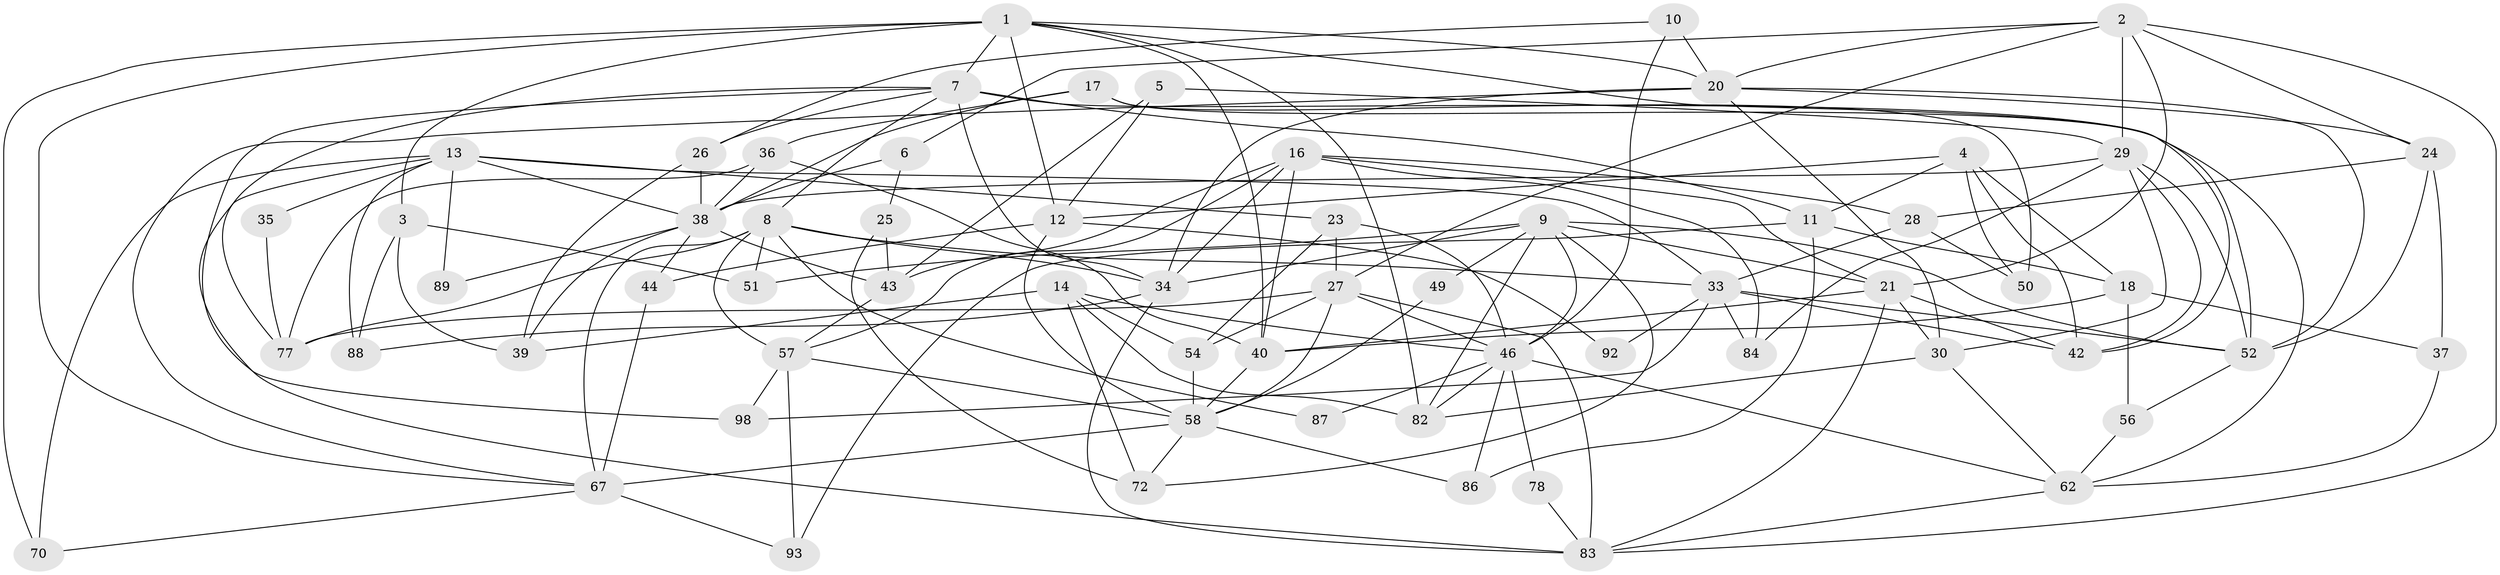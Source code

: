 // original degree distribution, {7: 0.038834951456310676, 6: 0.11650485436893204, 4: 0.21359223300970873, 2: 0.0970873786407767, 3: 0.36893203883495146, 5: 0.1553398058252427, 10: 0.009708737864077669}
// Generated by graph-tools (version 1.1) at 2025/11/02/27/25 16:11:16]
// undirected, 63 vertices, 158 edges
graph export_dot {
graph [start="1"]
  node [color=gray90,style=filled];
  1 [super="+31"];
  2 [super="+15"];
  3 [super="+73"];
  4 [super="+90"];
  5;
  6 [super="+75"];
  7 [super="+69"];
  8 [super="+61"];
  9 [super="+22"];
  10 [super="+97"];
  11 [super="+55"];
  12 [super="+19"];
  13 [super="+74"];
  14 [super="+41"];
  16 [super="+66"];
  17;
  18 [super="+65"];
  20 [super="+68"];
  21 [super="+48"];
  23 [super="+32"];
  24 [super="+47"];
  25;
  26;
  27 [super="+45"];
  28 [super="+53"];
  29 [super="+80"];
  30 [super="+96"];
  33 [super="+71"];
  34 [super="+81"];
  35;
  36 [super="+79"];
  37;
  38 [super="+101"];
  39;
  40 [super="+91"];
  42;
  43 [super="+63"];
  44;
  46 [super="+60"];
  49;
  50 [super="+85"];
  51 [super="+76"];
  52 [super="+99"];
  54 [super="+94"];
  56;
  57 [super="+59"];
  58 [super="+64"];
  62 [super="+103"];
  67 [super="+100"];
  70;
  72;
  77 [super="+95"];
  78;
  82;
  83 [super="+102"];
  84;
  86;
  87;
  88;
  89;
  92;
  93;
  98;
  1 -- 67;
  1 -- 3;
  1 -- 42;
  1 -- 70;
  1 -- 82;
  1 -- 12 [weight=2];
  1 -- 20;
  1 -- 40;
  1 -- 7;
  2 -- 6;
  2 -- 27;
  2 -- 83;
  2 -- 21;
  2 -- 24;
  2 -- 20;
  2 -- 29;
  3 -- 39;
  3 -- 88 [weight=2];
  3 -- 51;
  4 -- 42;
  4 -- 11;
  4 -- 12;
  4 -- 18;
  4 -- 50;
  5 -- 12;
  5 -- 29;
  5 -- 43;
  6 -- 38;
  6 -- 25;
  7 -- 11 [weight=2];
  7 -- 98;
  7 -- 62;
  7 -- 8;
  7 -- 34;
  7 -- 26;
  7 -- 77;
  8 -- 33;
  8 -- 87;
  8 -- 57;
  8 -- 77;
  8 -- 34;
  8 -- 51;
  8 -- 67 [weight=2];
  9 -- 72;
  9 -- 49;
  9 -- 51;
  9 -- 82;
  9 -- 21;
  9 -- 34;
  9 -- 52;
  9 -- 46;
  10 -- 20 [weight=2];
  10 -- 46;
  10 -- 26;
  11 -- 18;
  11 -- 93;
  11 -- 86;
  12 -- 58;
  12 -- 44;
  12 -- 92;
  13 -- 33;
  13 -- 89 [weight=2];
  13 -- 38;
  13 -- 35;
  13 -- 70;
  13 -- 23;
  13 -- 88;
  13 -- 83;
  14 -- 82 [weight=2];
  14 -- 39;
  14 -- 72;
  14 -- 46;
  14 -- 54;
  16 -- 84;
  16 -- 57;
  16 -- 34;
  16 -- 21;
  16 -- 43;
  16 -- 28;
  16 -- 40;
  17 -- 36;
  17 -- 38;
  17 -- 52;
  17 -- 50;
  18 -- 56;
  18 -- 37;
  18 -- 40;
  20 -- 30;
  20 -- 24;
  20 -- 67;
  20 -- 34;
  20 -- 52;
  21 -- 42;
  21 -- 40;
  21 -- 30;
  21 -- 83;
  23 -- 54;
  23 -- 46;
  23 -- 27;
  24 -- 37;
  24 -- 28;
  24 -- 52;
  25 -- 72;
  25 -- 43;
  26 -- 38;
  26 -- 39;
  27 -- 77;
  27 -- 46;
  27 -- 58;
  27 -- 83;
  27 -- 54;
  28 -- 33;
  28 -- 50;
  29 -- 38;
  29 -- 30;
  29 -- 84;
  29 -- 52;
  29 -- 42;
  30 -- 62;
  30 -- 82;
  33 -- 52;
  33 -- 98;
  33 -- 42;
  33 -- 84;
  33 -- 92;
  34 -- 88;
  34 -- 83;
  35 -- 77;
  36 -- 40;
  36 -- 77;
  36 -- 38;
  37 -- 62;
  38 -- 39;
  38 -- 89;
  38 -- 43;
  38 -- 44;
  40 -- 58;
  43 -- 57;
  44 -- 67;
  46 -- 78;
  46 -- 82;
  46 -- 86;
  46 -- 87;
  46 -- 62;
  49 -- 58;
  52 -- 56;
  54 -- 58;
  56 -- 62;
  57 -- 58;
  57 -- 93;
  57 -- 98;
  58 -- 86;
  58 -- 72;
  58 -- 67;
  62 -- 83;
  67 -- 93;
  67 -- 70;
  78 -- 83;
}
